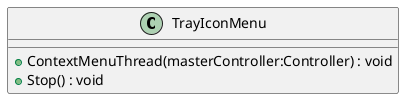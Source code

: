 @startuml
class TrayIconMenu {
    + ContextMenuThread(masterController:Controller) : void
    + Stop() : void
}
@enduml
